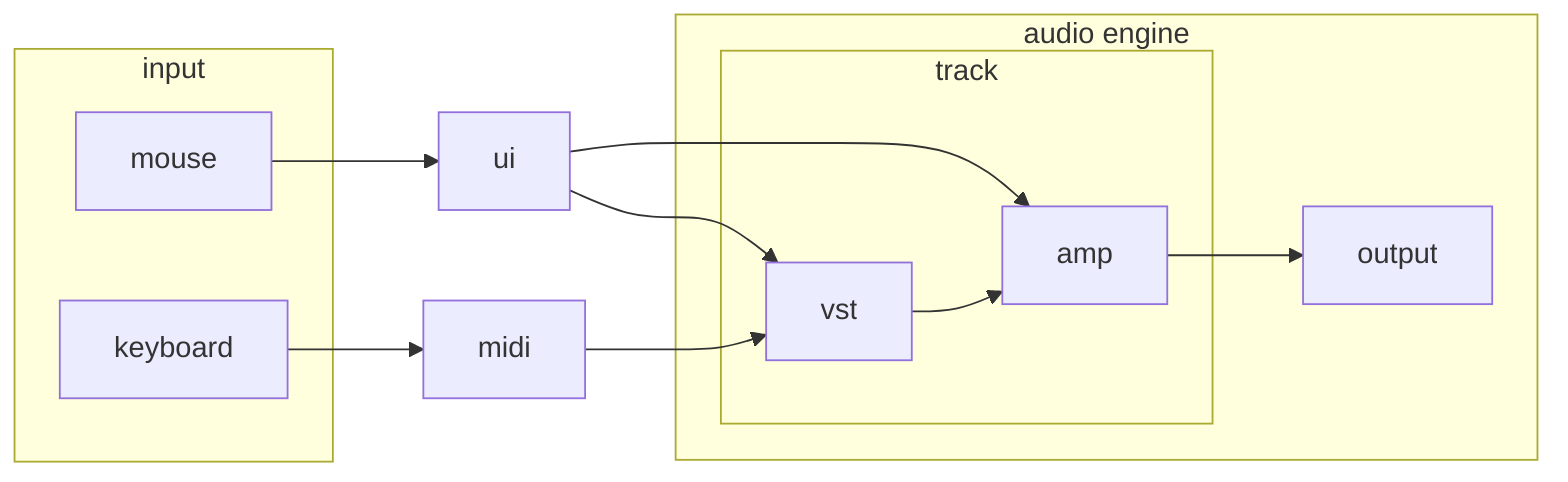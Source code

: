 graph LR
  mouse --> ui
  keyboard --> midi

  subgraph input
    mouse
    keyboard
  end

  ui --> vst
  ui --> amp
  midi --> vst

  subgraph audio engine
    subgraph track
      vst
      amp
    end

    vst --> amp
    amp --> output
  end